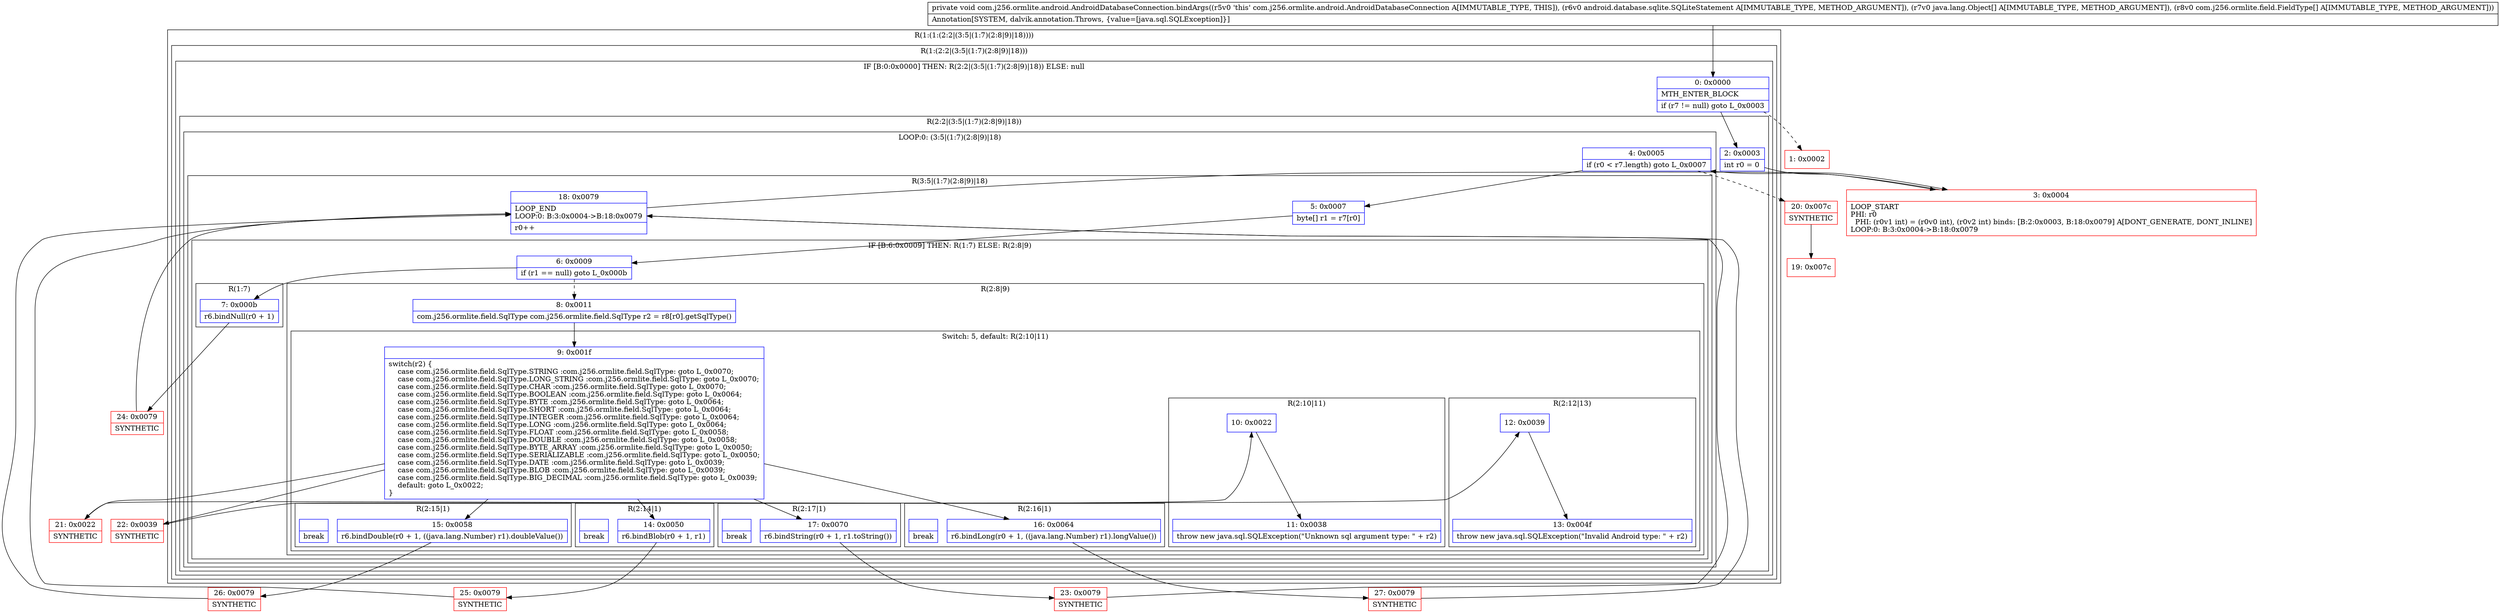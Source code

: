 digraph "CFG forcom.j256.ormlite.android.AndroidDatabaseConnection.bindArgs(Landroid\/database\/sqlite\/SQLiteStatement;[Ljava\/lang\/Object;[Lcom\/j256\/ormlite\/field\/FieldType;)V" {
subgraph cluster_Region_683854968 {
label = "R(1:(1:(2:2|(3:5|(1:7)(2:8|9)|18))))";
node [shape=record,color=blue];
subgraph cluster_Region_86550300 {
label = "R(1:(2:2|(3:5|(1:7)(2:8|9)|18)))";
node [shape=record,color=blue];
subgraph cluster_IfRegion_1770930474 {
label = "IF [B:0:0x0000] THEN: R(2:2|(3:5|(1:7)(2:8|9)|18)) ELSE: null";
node [shape=record,color=blue];
Node_0 [shape=record,label="{0\:\ 0x0000|MTH_ENTER_BLOCK\l|if (r7 != null) goto L_0x0003\l}"];
subgraph cluster_Region_215385451 {
label = "R(2:2|(3:5|(1:7)(2:8|9)|18))";
node [shape=record,color=blue];
Node_2 [shape=record,label="{2\:\ 0x0003|int r0 = 0\l}"];
subgraph cluster_LoopRegion_2093444375 {
label = "LOOP:0: (3:5|(1:7)(2:8|9)|18)";
node [shape=record,color=blue];
Node_4 [shape=record,label="{4\:\ 0x0005|if (r0 \< r7.length) goto L_0x0007\l}"];
subgraph cluster_Region_322121468 {
label = "R(3:5|(1:7)(2:8|9)|18)";
node [shape=record,color=blue];
Node_5 [shape=record,label="{5\:\ 0x0007|byte[] r1 = r7[r0]\l}"];
subgraph cluster_IfRegion_299677454 {
label = "IF [B:6:0x0009] THEN: R(1:7) ELSE: R(2:8|9)";
node [shape=record,color=blue];
Node_6 [shape=record,label="{6\:\ 0x0009|if (r1 == null) goto L_0x000b\l}"];
subgraph cluster_Region_1159469993 {
label = "R(1:7)";
node [shape=record,color=blue];
Node_7 [shape=record,label="{7\:\ 0x000b|r6.bindNull(r0 + 1)\l}"];
}
subgraph cluster_Region_2111382460 {
label = "R(2:8|9)";
node [shape=record,color=blue];
Node_8 [shape=record,label="{8\:\ 0x0011|com.j256.ormlite.field.SqlType com.j256.ormlite.field.SqlType r2 = r8[r0].getSqlType()\l}"];
subgraph cluster_SwitchRegion_1605420119 {
label = "Switch: 5, default: R(2:10|11)";
node [shape=record,color=blue];
Node_9 [shape=record,label="{9\:\ 0x001f|switch(r2) \{\l    case com.j256.ormlite.field.SqlType.STRING :com.j256.ormlite.field.SqlType: goto L_0x0070;\l    case com.j256.ormlite.field.SqlType.LONG_STRING :com.j256.ormlite.field.SqlType: goto L_0x0070;\l    case com.j256.ormlite.field.SqlType.CHAR :com.j256.ormlite.field.SqlType: goto L_0x0070;\l    case com.j256.ormlite.field.SqlType.BOOLEAN :com.j256.ormlite.field.SqlType: goto L_0x0064;\l    case com.j256.ormlite.field.SqlType.BYTE :com.j256.ormlite.field.SqlType: goto L_0x0064;\l    case com.j256.ormlite.field.SqlType.SHORT :com.j256.ormlite.field.SqlType: goto L_0x0064;\l    case com.j256.ormlite.field.SqlType.INTEGER :com.j256.ormlite.field.SqlType: goto L_0x0064;\l    case com.j256.ormlite.field.SqlType.LONG :com.j256.ormlite.field.SqlType: goto L_0x0064;\l    case com.j256.ormlite.field.SqlType.FLOAT :com.j256.ormlite.field.SqlType: goto L_0x0058;\l    case com.j256.ormlite.field.SqlType.DOUBLE :com.j256.ormlite.field.SqlType: goto L_0x0058;\l    case com.j256.ormlite.field.SqlType.BYTE_ARRAY :com.j256.ormlite.field.SqlType: goto L_0x0050;\l    case com.j256.ormlite.field.SqlType.SERIALIZABLE :com.j256.ormlite.field.SqlType: goto L_0x0050;\l    case com.j256.ormlite.field.SqlType.DATE :com.j256.ormlite.field.SqlType: goto L_0x0039;\l    case com.j256.ormlite.field.SqlType.BLOB :com.j256.ormlite.field.SqlType: goto L_0x0039;\l    case com.j256.ormlite.field.SqlType.BIG_DECIMAL :com.j256.ormlite.field.SqlType: goto L_0x0039;\l    default: goto L_0x0022;\l\}\l}"];
subgraph cluster_Region_984696517 {
label = "R(2:17|1)";
node [shape=record,color=blue];
Node_17 [shape=record,label="{17\:\ 0x0070|r6.bindString(r0 + 1, r1.toString())\l}"];
Node_InsnContainer_22989778 [shape=record,label="{|break\l}"];
}
subgraph cluster_Region_822070177 {
label = "R(2:16|1)";
node [shape=record,color=blue];
Node_16 [shape=record,label="{16\:\ 0x0064|r6.bindLong(r0 + 1, ((java.lang.Number) r1).longValue())\l}"];
Node_InsnContainer_1061250701 [shape=record,label="{|break\l}"];
}
subgraph cluster_Region_354115396 {
label = "R(2:15|1)";
node [shape=record,color=blue];
Node_15 [shape=record,label="{15\:\ 0x0058|r6.bindDouble(r0 + 1, ((java.lang.Number) r1).doubleValue())\l}"];
Node_InsnContainer_2131830334 [shape=record,label="{|break\l}"];
}
subgraph cluster_Region_569072280 {
label = "R(2:14|1)";
node [shape=record,color=blue];
Node_14 [shape=record,label="{14\:\ 0x0050|r6.bindBlob(r0 + 1, r1)\l}"];
Node_InsnContainer_1687007207 [shape=record,label="{|break\l}"];
}
subgraph cluster_Region_278811034 {
label = "R(2:12|13)";
node [shape=record,color=blue];
Node_12 [shape=record,label="{12\:\ 0x0039}"];
Node_13 [shape=record,label="{13\:\ 0x004f|throw new java.sql.SQLException(\"Invalid Android type: \" + r2)\l}"];
}
subgraph cluster_Region_1809507979 {
label = "R(2:10|11)";
node [shape=record,color=blue];
Node_10 [shape=record,label="{10\:\ 0x0022}"];
Node_11 [shape=record,label="{11\:\ 0x0038|throw new java.sql.SQLException(\"Unknown sql argument type: \" + r2)\l}"];
}
}
}
}
Node_18 [shape=record,label="{18\:\ 0x0079|LOOP_END\lLOOP:0: B:3:0x0004\-\>B:18:0x0079\l|r0++\l}"];
}
}
}
}
}
}
Node_1 [shape=record,color=red,label="{1\:\ 0x0002}"];
Node_3 [shape=record,color=red,label="{3\:\ 0x0004|LOOP_START\lPHI: r0 \l  PHI: (r0v1 int) = (r0v0 int), (r0v2 int) binds: [B:2:0x0003, B:18:0x0079] A[DONT_GENERATE, DONT_INLINE]\lLOOP:0: B:3:0x0004\-\>B:18:0x0079\l}"];
Node_19 [shape=record,color=red,label="{19\:\ 0x007c}"];
Node_20 [shape=record,color=red,label="{20\:\ 0x007c|SYNTHETIC\l}"];
Node_21 [shape=record,color=red,label="{21\:\ 0x0022|SYNTHETIC\l}"];
Node_22 [shape=record,color=red,label="{22\:\ 0x0039|SYNTHETIC\l}"];
Node_23 [shape=record,color=red,label="{23\:\ 0x0079|SYNTHETIC\l}"];
Node_24 [shape=record,color=red,label="{24\:\ 0x0079|SYNTHETIC\l}"];
Node_25 [shape=record,color=red,label="{25\:\ 0x0079|SYNTHETIC\l}"];
Node_26 [shape=record,color=red,label="{26\:\ 0x0079|SYNTHETIC\l}"];
Node_27 [shape=record,color=red,label="{27\:\ 0x0079|SYNTHETIC\l}"];
MethodNode[shape=record,label="{private void com.j256.ormlite.android.AndroidDatabaseConnection.bindArgs((r5v0 'this' com.j256.ormlite.android.AndroidDatabaseConnection A[IMMUTABLE_TYPE, THIS]), (r6v0 android.database.sqlite.SQLiteStatement A[IMMUTABLE_TYPE, METHOD_ARGUMENT]), (r7v0 java.lang.Object[] A[IMMUTABLE_TYPE, METHOD_ARGUMENT]), (r8v0 com.j256.ormlite.field.FieldType[] A[IMMUTABLE_TYPE, METHOD_ARGUMENT]))  | Annotation[SYSTEM, dalvik.annotation.Throws, \{value=[java.sql.SQLException]\}]\l}"];
MethodNode -> Node_0;
Node_0 -> Node_1[style=dashed];
Node_0 -> Node_2;
Node_2 -> Node_3;
Node_4 -> Node_5;
Node_4 -> Node_20[style=dashed];
Node_5 -> Node_6;
Node_6 -> Node_7;
Node_6 -> Node_8[style=dashed];
Node_7 -> Node_24;
Node_8 -> Node_9;
Node_9 -> Node_14;
Node_9 -> Node_15;
Node_9 -> Node_16;
Node_9 -> Node_17;
Node_9 -> Node_21;
Node_9 -> Node_22;
Node_17 -> Node_23;
Node_16 -> Node_27;
Node_15 -> Node_26;
Node_14 -> Node_25;
Node_12 -> Node_13;
Node_10 -> Node_11;
Node_18 -> Node_3;
Node_3 -> Node_4;
Node_20 -> Node_19;
Node_21 -> Node_10;
Node_22 -> Node_12;
Node_23 -> Node_18;
Node_24 -> Node_18;
Node_25 -> Node_18;
Node_26 -> Node_18;
Node_27 -> Node_18;
}


